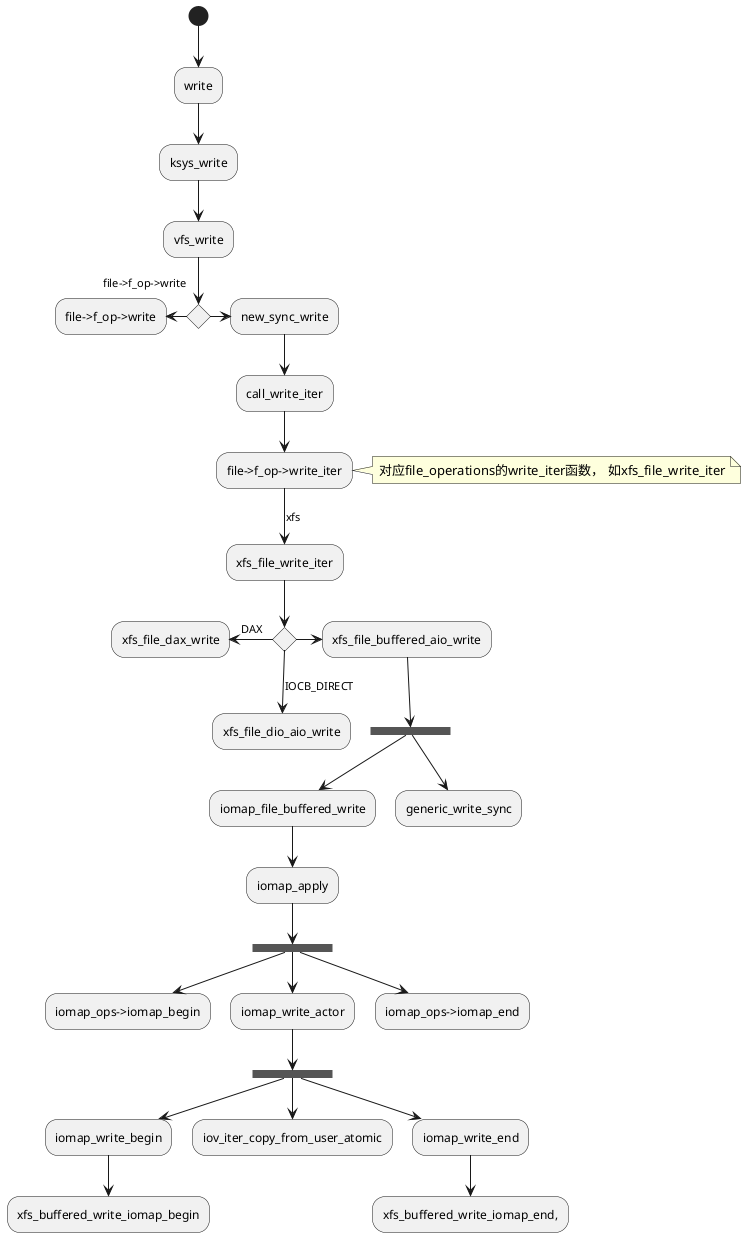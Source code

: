 @startuml

(*) --> "write"

--> "ksys_write"
--> "vfs_write"

if "file->f_op->write" then
    -left> "file->f_op->write"
else
    -> "new_sync_write" as write_iter
endif


write_iter --> "call_write_iter"
--> "file->f_op->write_iter"
note right: 对应file_operations的write_iter函数， 如xfs_file_write_iter

--> [xfs] "xfs_file_write_iter"
  
if "" then
    -left> [DAX] "xfs_file_dax_write"
else
    -down> [IOCB_DIRECT] "xfs_file_dio_aio_write"
else
    -right> "xfs_file_buffered_aio_write"
endif

--> ====B1====
====B1==== --> "iomap_file_buffered_write" as iomap_write
====B1==== --> "generic_write_sync"

iomap_write --> "iomap_apply"
 
--> ====B2====
====B2==== --> "iomap_ops->iomap_begin"
====B2==== --> "iomap_write_actor" as write_actor
====B2==== --> "iomap_ops->iomap_end"

write_actor --> ====B3====
====B3==== --> "iomap_write_begin" as write_begin
====B3==== --> "iov_iter_copy_from_user_atomic"
====B3==== --> "iomap_write_end" as write_end

write_begin --> xfs_buffered_write_iomap_begin
write_end --> xfs_buffered_write_iomap_end,

@enduml
